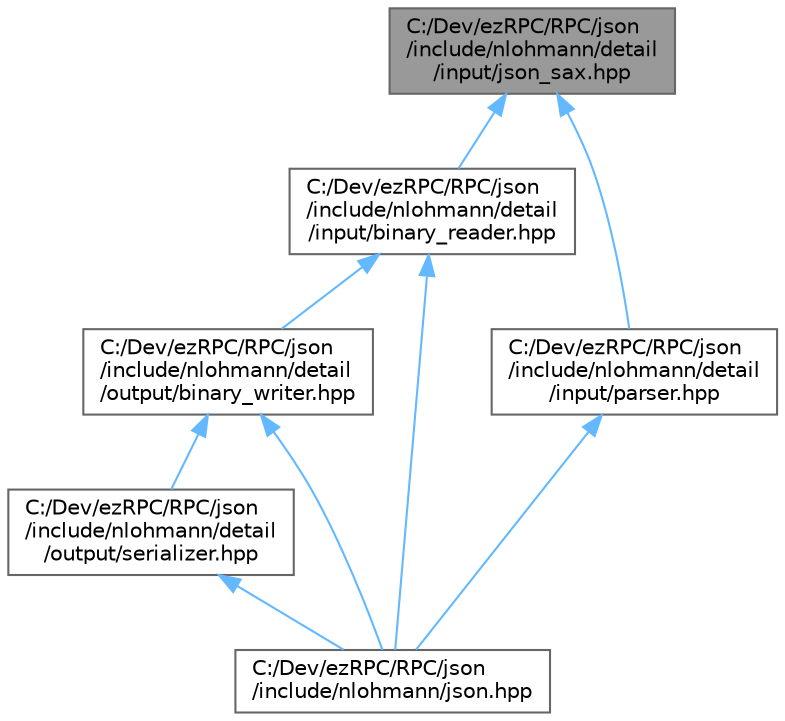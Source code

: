 digraph "C:/Dev/ezRPC/RPC/json/include/nlohmann/detail/input/json_sax.hpp"
{
 // LATEX_PDF_SIZE
  bgcolor="transparent";
  edge [fontname=Helvetica,fontsize=10,labelfontname=Helvetica,labelfontsize=10];
  node [fontname=Helvetica,fontsize=10,shape=box,height=0.2,width=0.4];
  Node1 [id="Node000001",label="C:/Dev/ezRPC/RPC/json\l/include/nlohmann/detail\l/input/json_sax.hpp",height=0.2,width=0.4,color="gray40", fillcolor="grey60", style="filled", fontcolor="black",tooltip=" "];
  Node1 -> Node2 [id="edge1_Node000001_Node000002",dir="back",color="steelblue1",style="solid",tooltip=" "];
  Node2 [id="Node000002",label="C:/Dev/ezRPC/RPC/json\l/include/nlohmann/detail\l/input/binary_reader.hpp",height=0.2,width=0.4,color="grey40", fillcolor="white", style="filled",URL="$binary__reader_8hpp.html",tooltip=" "];
  Node2 -> Node3 [id="edge2_Node000002_Node000003",dir="back",color="steelblue1",style="solid",tooltip=" "];
  Node3 [id="Node000003",label="C:/Dev/ezRPC/RPC/json\l/include/nlohmann/detail\l/output/binary_writer.hpp",height=0.2,width=0.4,color="grey40", fillcolor="white", style="filled",URL="$binary__writer_8hpp.html",tooltip=" "];
  Node3 -> Node4 [id="edge3_Node000003_Node000004",dir="back",color="steelblue1",style="solid",tooltip=" "];
  Node4 [id="Node000004",label="C:/Dev/ezRPC/RPC/json\l/include/nlohmann/detail\l/output/serializer.hpp",height=0.2,width=0.4,color="grey40", fillcolor="white", style="filled",URL="$serializer_8hpp.html",tooltip=" "];
  Node4 -> Node5 [id="edge4_Node000004_Node000005",dir="back",color="steelblue1",style="solid",tooltip=" "];
  Node5 [id="Node000005",label="C:/Dev/ezRPC/RPC/json\l/include/nlohmann/json.hpp",height=0.2,width=0.4,color="grey40", fillcolor="white", style="filled",URL="$include_2nlohmann_2json_8hpp.html",tooltip=" "];
  Node3 -> Node5 [id="edge5_Node000003_Node000005",dir="back",color="steelblue1",style="solid",tooltip=" "];
  Node2 -> Node5 [id="edge6_Node000002_Node000005",dir="back",color="steelblue1",style="solid",tooltip=" "];
  Node1 -> Node6 [id="edge7_Node000001_Node000006",dir="back",color="steelblue1",style="solid",tooltip=" "];
  Node6 [id="Node000006",label="C:/Dev/ezRPC/RPC/json\l/include/nlohmann/detail\l/input/parser.hpp",height=0.2,width=0.4,color="grey40", fillcolor="white", style="filled",URL="$parser_8hpp.html",tooltip=" "];
  Node6 -> Node5 [id="edge8_Node000006_Node000005",dir="back",color="steelblue1",style="solid",tooltip=" "];
}

